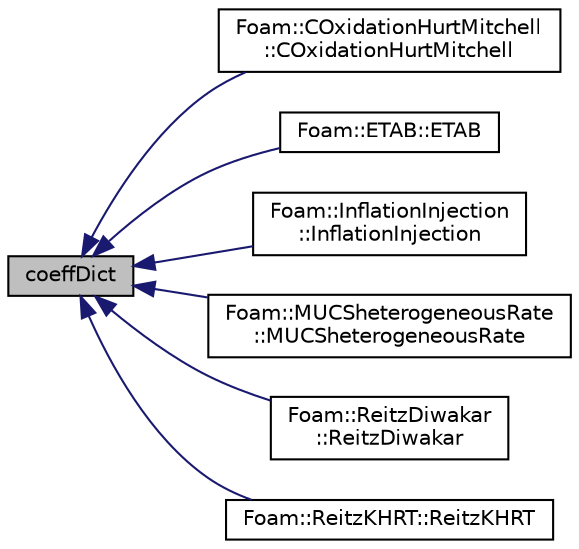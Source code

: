 digraph "coeffDict"
{
  bgcolor="transparent";
  edge [fontname="Helvetica",fontsize="10",labelfontname="Helvetica",labelfontsize="10"];
  node [fontname="Helvetica",fontsize="10",shape=record];
  rankdir="LR";
  Node1 [label="coeffDict",height=0.2,width=0.4,color="black", fillcolor="grey75", style="filled" fontcolor="black"];
  Node1 -> Node2 [dir="back",color="midnightblue",fontsize="10",style="solid",fontname="Helvetica"];
  Node2 [label="Foam::COxidationHurtMitchell\l::COxidationHurtMitchell",height=0.2,width=0.4,color="black",URL="$classFoam_1_1COxidationHurtMitchell.html#a0188f7c95bf2954afd004b495921cb14",tooltip="Construct from dictionary. "];
  Node1 -> Node3 [dir="back",color="midnightblue",fontsize="10",style="solid",fontname="Helvetica"];
  Node3 [label="Foam::ETAB::ETAB",height=0.2,width=0.4,color="black",URL="$classFoam_1_1ETAB.html#ae26662823ae1bd31694c9cb941652d15",tooltip="Construct from dictionary. "];
  Node1 -> Node4 [dir="back",color="midnightblue",fontsize="10",style="solid",fontname="Helvetica"];
  Node4 [label="Foam::InflationInjection\l::InflationInjection",height=0.2,width=0.4,color="black",URL="$classFoam_1_1InflationInjection.html#a507ed754c52ed201d90a2c3fe5f09add",tooltip="Construct from dictionary. "];
  Node1 -> Node5 [dir="back",color="midnightblue",fontsize="10",style="solid",fontname="Helvetica"];
  Node5 [label="Foam::MUCSheterogeneousRate\l::MUCSheterogeneousRate",height=0.2,width=0.4,color="black",URL="$classFoam_1_1MUCSheterogeneousRate.html#a584a0341fe557e3b4359b0072cc4c7c0",tooltip="Construct from dictionary. "];
  Node1 -> Node6 [dir="back",color="midnightblue",fontsize="10",style="solid",fontname="Helvetica"];
  Node6 [label="Foam::ReitzDiwakar\l::ReitzDiwakar",height=0.2,width=0.4,color="black",URL="$classFoam_1_1ReitzDiwakar.html#adcd5bead8c51e54edb8a18e86999b8db",tooltip="Construct from dictionary. "];
  Node1 -> Node7 [dir="back",color="midnightblue",fontsize="10",style="solid",fontname="Helvetica"];
  Node7 [label="Foam::ReitzKHRT::ReitzKHRT",height=0.2,width=0.4,color="black",URL="$classFoam_1_1ReitzKHRT.html#a37ae70889b8f2ca1de2a8c86f5c08018",tooltip="Construct from dictionary. "];
}
